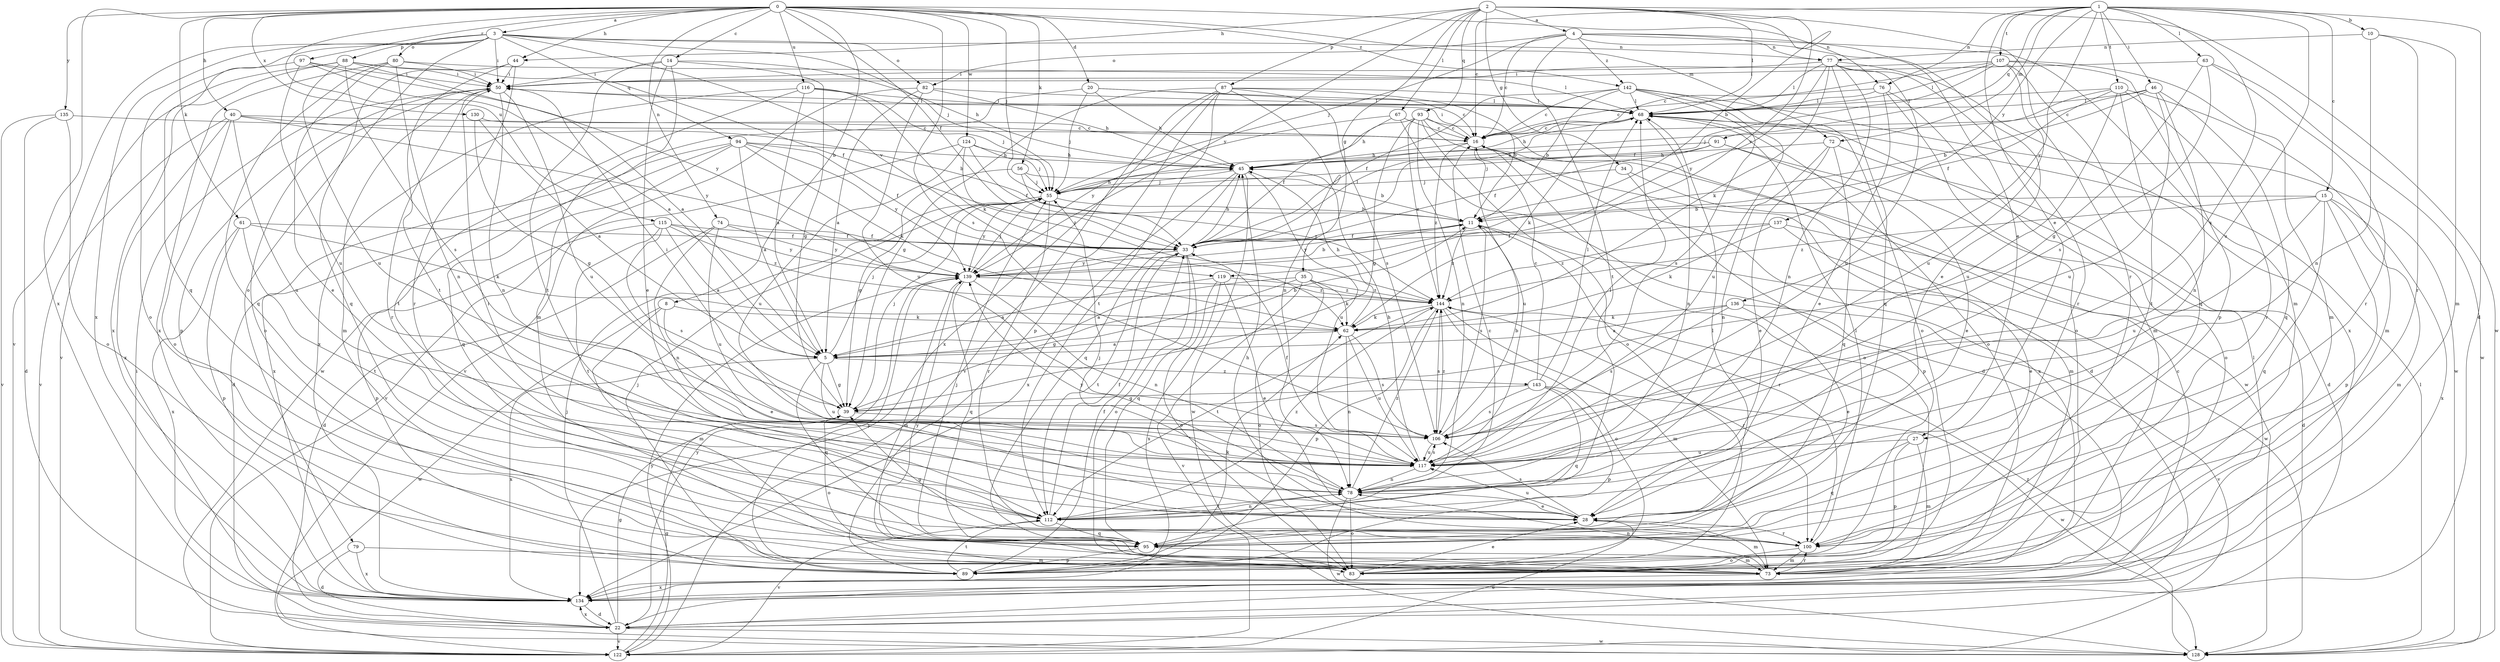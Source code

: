 strict digraph  {
0;
1;
2;
3;
4;
5;
8;
10;
11;
14;
15;
16;
20;
22;
27;
28;
33;
34;
35;
39;
40;
44;
45;
46;
50;
55;
56;
61;
62;
63;
67;
68;
72;
73;
74;
76;
77;
78;
79;
80;
82;
83;
87;
88;
89;
91;
93;
94;
95;
97;
100;
106;
107;
110;
112;
115;
116;
117;
119;
122;
124;
128;
130;
134;
135;
136;
137;
139;
142;
143;
144;
0 -> 3  [label=a];
0 -> 8  [label=b];
0 -> 14  [label=c];
0 -> 20  [label=d];
0 -> 33  [label=f];
0 -> 40  [label=h];
0 -> 44  [label=h];
0 -> 55  [label=j];
0 -> 56  [label=k];
0 -> 61  [label=k];
0 -> 72  [label=m];
0 -> 74  [label=n];
0 -> 76  [label=n];
0 -> 97  [label=r];
0 -> 106  [label=s];
0 -> 115  [label=u];
0 -> 116  [label=u];
0 -> 124  [label=w];
0 -> 130  [label=x];
0 -> 134  [label=x];
0 -> 135  [label=y];
0 -> 142  [label=z];
1 -> 10  [label=b];
1 -> 15  [label=c];
1 -> 16  [label=c];
1 -> 22  [label=d];
1 -> 27  [label=e];
1 -> 46  [label=i];
1 -> 63  [label=l];
1 -> 72  [label=m];
1 -> 76  [label=n];
1 -> 91  [label=q];
1 -> 106  [label=s];
1 -> 107  [label=t];
1 -> 110  [label=t];
1 -> 117  [label=u];
1 -> 136  [label=y];
1 -> 137  [label=y];
2 -> 4  [label=a];
2 -> 11  [label=b];
2 -> 34  [label=g];
2 -> 35  [label=g];
2 -> 44  [label=h];
2 -> 67  [label=l];
2 -> 68  [label=l];
2 -> 87  [label=p];
2 -> 93  [label=q];
2 -> 100  [label=r];
2 -> 119  [label=v];
2 -> 128  [label=w];
2 -> 139  [label=y];
3 -> 50  [label=i];
3 -> 55  [label=j];
3 -> 77  [label=n];
3 -> 79  [label=o];
3 -> 80  [label=o];
3 -> 82  [label=o];
3 -> 88  [label=p];
3 -> 94  [label=q];
3 -> 95  [label=q];
3 -> 119  [label=v];
3 -> 122  [label=v];
3 -> 134  [label=x];
4 -> 16  [label=c];
4 -> 27  [label=e];
4 -> 28  [label=e];
4 -> 55  [label=j];
4 -> 73  [label=m];
4 -> 77  [label=n];
4 -> 82  [label=o];
4 -> 112  [label=t];
4 -> 142  [label=z];
5 -> 11  [label=b];
5 -> 39  [label=g];
5 -> 55  [label=j];
5 -> 95  [label=q];
5 -> 117  [label=u];
5 -> 134  [label=x];
5 -> 143  [label=z];
8 -> 28  [label=e];
8 -> 62  [label=k];
8 -> 73  [label=m];
8 -> 128  [label=w];
10 -> 73  [label=m];
10 -> 77  [label=n];
10 -> 78  [label=n];
10 -> 100  [label=r];
11 -> 33  [label=f];
11 -> 100  [label=r];
11 -> 106  [label=s];
11 -> 128  [label=w];
11 -> 139  [label=y];
11 -> 144  [label=z];
14 -> 28  [label=e];
14 -> 39  [label=g];
14 -> 45  [label=h];
14 -> 50  [label=i];
14 -> 73  [label=m];
14 -> 112  [label=t];
15 -> 11  [label=b];
15 -> 73  [label=m];
15 -> 89  [label=p];
15 -> 95  [label=q];
15 -> 117  [label=u];
15 -> 134  [label=x];
15 -> 144  [label=z];
16 -> 45  [label=h];
16 -> 50  [label=i];
16 -> 83  [label=o];
16 -> 117  [label=u];
16 -> 134  [label=x];
16 -> 144  [label=z];
20 -> 16  [label=c];
20 -> 45  [label=h];
20 -> 55  [label=j];
20 -> 68  [label=l];
20 -> 112  [label=t];
22 -> 39  [label=g];
22 -> 55  [label=j];
22 -> 122  [label=v];
22 -> 128  [label=w];
22 -> 134  [label=x];
22 -> 139  [label=y];
27 -> 73  [label=m];
27 -> 89  [label=p];
27 -> 95  [label=q];
27 -> 117  [label=u];
28 -> 50  [label=i];
28 -> 55  [label=j];
28 -> 73  [label=m];
28 -> 100  [label=r];
28 -> 106  [label=s];
28 -> 117  [label=u];
33 -> 45  [label=h];
33 -> 68  [label=l];
33 -> 83  [label=o];
33 -> 95  [label=q];
33 -> 112  [label=t];
33 -> 139  [label=y];
34 -> 55  [label=j];
34 -> 73  [label=m];
34 -> 89  [label=p];
35 -> 5  [label=a];
35 -> 39  [label=g];
35 -> 62  [label=k];
35 -> 83  [label=o];
35 -> 122  [label=v];
35 -> 144  [label=z];
39 -> 50  [label=i];
39 -> 55  [label=j];
39 -> 83  [label=o];
39 -> 106  [label=s];
40 -> 11  [label=b];
40 -> 16  [label=c];
40 -> 83  [label=o];
40 -> 117  [label=u];
40 -> 122  [label=v];
40 -> 134  [label=x];
40 -> 139  [label=y];
44 -> 50  [label=i];
44 -> 95  [label=q];
44 -> 100  [label=r];
44 -> 112  [label=t];
45 -> 55  [label=j];
45 -> 95  [label=q];
45 -> 117  [label=u];
45 -> 128  [label=w];
45 -> 134  [label=x];
46 -> 11  [label=b];
46 -> 16  [label=c];
46 -> 68  [label=l];
46 -> 78  [label=n];
46 -> 95  [label=q];
46 -> 117  [label=u];
50 -> 68  [label=l];
50 -> 73  [label=m];
50 -> 78  [label=n];
50 -> 83  [label=o];
50 -> 89  [label=p];
50 -> 100  [label=r];
50 -> 117  [label=u];
55 -> 11  [label=b];
55 -> 45  [label=h];
55 -> 100  [label=r];
55 -> 139  [label=y];
56 -> 11  [label=b];
56 -> 39  [label=g];
56 -> 55  [label=j];
56 -> 144  [label=z];
61 -> 33  [label=f];
61 -> 62  [label=k];
61 -> 89  [label=p];
61 -> 112  [label=t];
61 -> 134  [label=x];
62 -> 5  [label=a];
62 -> 45  [label=h];
62 -> 78  [label=n];
62 -> 106  [label=s];
62 -> 117  [label=u];
63 -> 39  [label=g];
63 -> 50  [label=i];
63 -> 100  [label=r];
63 -> 106  [label=s];
63 -> 128  [label=w];
67 -> 16  [label=c];
67 -> 22  [label=d];
67 -> 33  [label=f];
67 -> 139  [label=y];
68 -> 16  [label=c];
68 -> 45  [label=h];
68 -> 62  [label=k];
68 -> 78  [label=n];
68 -> 83  [label=o];
72 -> 22  [label=d];
72 -> 28  [label=e];
72 -> 45  [label=h];
72 -> 78  [label=n];
72 -> 95  [label=q];
73 -> 55  [label=j];
73 -> 78  [label=n];
73 -> 100  [label=r];
73 -> 134  [label=x];
73 -> 139  [label=y];
74 -> 22  [label=d];
74 -> 33  [label=f];
74 -> 78  [label=n];
74 -> 117  [label=u];
74 -> 139  [label=y];
76 -> 16  [label=c];
76 -> 28  [label=e];
76 -> 68  [label=l];
76 -> 73  [label=m];
76 -> 83  [label=o];
77 -> 50  [label=i];
77 -> 62  [label=k];
77 -> 68  [label=l];
77 -> 78  [label=n];
77 -> 95  [label=q];
77 -> 100  [label=r];
77 -> 117  [label=u];
77 -> 134  [label=x];
77 -> 139  [label=y];
78 -> 28  [label=e];
78 -> 83  [label=o];
78 -> 112  [label=t];
78 -> 128  [label=w];
78 -> 139  [label=y];
78 -> 144  [label=z];
79 -> 22  [label=d];
79 -> 73  [label=m];
79 -> 134  [label=x];
80 -> 28  [label=e];
80 -> 50  [label=i];
80 -> 68  [label=l];
80 -> 78  [label=n];
80 -> 95  [label=q];
80 -> 134  [label=x];
82 -> 5  [label=a];
82 -> 45  [label=h];
82 -> 68  [label=l];
82 -> 117  [label=u];
82 -> 122  [label=v];
83 -> 28  [label=e];
87 -> 11  [label=b];
87 -> 39  [label=g];
87 -> 68  [label=l];
87 -> 78  [label=n];
87 -> 89  [label=p];
87 -> 106  [label=s];
87 -> 112  [label=t];
87 -> 122  [label=v];
87 -> 134  [label=x];
88 -> 5  [label=a];
88 -> 33  [label=f];
88 -> 50  [label=i];
88 -> 106  [label=s];
88 -> 117  [label=u];
88 -> 122  [label=v];
88 -> 134  [label=x];
89 -> 33  [label=f];
89 -> 55  [label=j];
89 -> 62  [label=k];
89 -> 112  [label=t];
89 -> 139  [label=y];
91 -> 28  [label=e];
91 -> 33  [label=f];
91 -> 45  [label=h];
91 -> 55  [label=j];
91 -> 83  [label=o];
93 -> 16  [label=c];
93 -> 22  [label=d];
93 -> 39  [label=g];
93 -> 45  [label=h];
93 -> 78  [label=n];
93 -> 83  [label=o];
93 -> 128  [label=w];
93 -> 144  [label=z];
94 -> 5  [label=a];
94 -> 22  [label=d];
94 -> 33  [label=f];
94 -> 45  [label=h];
94 -> 62  [label=k];
94 -> 95  [label=q];
94 -> 134  [label=x];
94 -> 139  [label=y];
95 -> 68  [label=l];
95 -> 73  [label=m];
95 -> 89  [label=p];
97 -> 5  [label=a];
97 -> 50  [label=i];
97 -> 83  [label=o];
97 -> 117  [label=u];
97 -> 139  [label=y];
100 -> 39  [label=g];
100 -> 45  [label=h];
100 -> 68  [label=l];
100 -> 73  [label=m];
100 -> 83  [label=o];
106 -> 11  [label=b];
106 -> 117  [label=u];
106 -> 144  [label=z];
107 -> 16  [label=c];
107 -> 33  [label=f];
107 -> 50  [label=i];
107 -> 68  [label=l];
107 -> 73  [label=m];
107 -> 89  [label=p];
107 -> 95  [label=q];
107 -> 117  [label=u];
110 -> 33  [label=f];
110 -> 55  [label=j];
110 -> 68  [label=l];
110 -> 73  [label=m];
110 -> 100  [label=r];
110 -> 112  [label=t];
110 -> 117  [label=u];
112 -> 16  [label=c];
112 -> 33  [label=f];
112 -> 78  [label=n];
112 -> 95  [label=q];
112 -> 122  [label=v];
112 -> 144  [label=z];
115 -> 5  [label=a];
115 -> 33  [label=f];
115 -> 89  [label=p];
115 -> 106  [label=s];
115 -> 112  [label=t];
115 -> 139  [label=y];
115 -> 144  [label=z];
116 -> 5  [label=a];
116 -> 55  [label=j];
116 -> 62  [label=k];
116 -> 68  [label=l];
116 -> 128  [label=w];
116 -> 134  [label=x];
117 -> 33  [label=f];
117 -> 45  [label=h];
117 -> 68  [label=l];
117 -> 78  [label=n];
117 -> 106  [label=s];
119 -> 5  [label=a];
119 -> 28  [label=e];
119 -> 83  [label=o];
119 -> 134  [label=x];
119 -> 144  [label=z];
122 -> 28  [label=e];
122 -> 39  [label=g];
122 -> 50  [label=i];
122 -> 139  [label=y];
124 -> 33  [label=f];
124 -> 45  [label=h];
124 -> 55  [label=j];
124 -> 117  [label=u];
124 -> 122  [label=v];
124 -> 144  [label=z];
128 -> 68  [label=l];
128 -> 144  [label=z];
130 -> 5  [label=a];
130 -> 16  [label=c];
130 -> 39  [label=g];
134 -> 16  [label=c];
134 -> 22  [label=d];
134 -> 68  [label=l];
135 -> 16  [label=c];
135 -> 22  [label=d];
135 -> 83  [label=o];
135 -> 122  [label=v];
136 -> 5  [label=a];
136 -> 28  [label=e];
136 -> 62  [label=k];
136 -> 106  [label=s];
136 -> 122  [label=v];
137 -> 22  [label=d];
137 -> 28  [label=e];
137 -> 33  [label=f];
137 -> 62  [label=k];
137 -> 144  [label=z];
139 -> 11  [label=b];
139 -> 55  [label=j];
139 -> 73  [label=m];
139 -> 78  [label=n];
139 -> 95  [label=q];
139 -> 144  [label=z];
142 -> 11  [label=b];
142 -> 16  [label=c];
142 -> 33  [label=f];
142 -> 68  [label=l];
142 -> 83  [label=o];
142 -> 106  [label=s];
142 -> 117  [label=u];
142 -> 128  [label=w];
143 -> 16  [label=c];
143 -> 39  [label=g];
143 -> 68  [label=l];
143 -> 89  [label=p];
143 -> 95  [label=q];
143 -> 106  [label=s];
143 -> 128  [label=w];
144 -> 62  [label=k];
144 -> 73  [label=m];
144 -> 83  [label=o];
144 -> 89  [label=p];
144 -> 100  [label=r];
144 -> 106  [label=s];
144 -> 112  [label=t];
}
